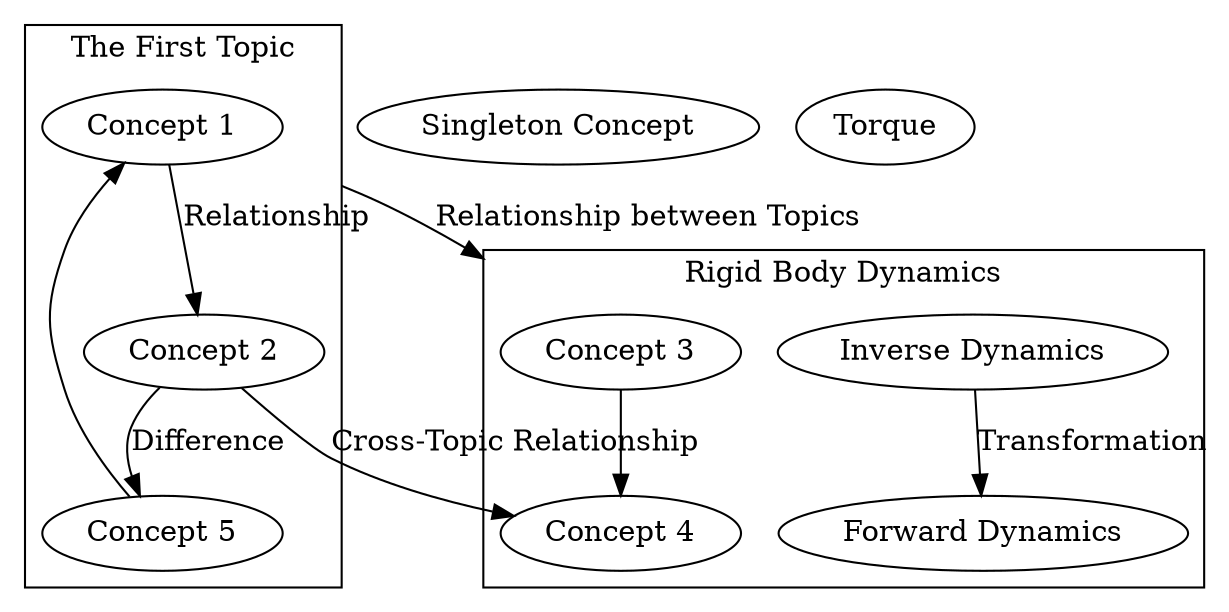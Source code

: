 digraph G{
  rankdir="TB";  // Top-down layout. Try LR for left-right layout.
  compound = true; // Allow edges between clusters.
  subgraph cluster_topic_1 {
    color = black;
    label = "The First Topic";
    href="./nodes/html/the_first_topic.html"
    // Nodes
    "Concept 1" [href="./nodes/html/concept_1.html"];
    "Concept 2" [href="./nodes/html/concept_2.html"];
    "Concept 5" [href="./nodes/html/concept_5.html"];
    // Links
    "Concept 1" -> "Concept 2" [label="Relationship",href="./links/html/relationship.html"];
    "Concept 2" -> "Concept 5" [label="Difference",href="./links/html/difference.html"];
    "Concept 5" -> "Concept 1";
  }
  subgraph cluster_rigid_body_dynamics {
    color = black;
    label = "Rigid Body Dynamics";
    href = "./nodes/html/rigid_body_dynamics.html";
    // Nodes
    "Concept 3" [href="./nodes/html/concept_3.html"];
    "Concept 4" [href="./nodes/html/concept_4.html"];
    "Forward Dynamics" [href="./nodes/html/forward_dynamics.html"]
    "Inverse Dynamics" [href="./nodes/html/inverse_dynamics.html"]
    // Links
    "Concept 3" -> "Concept 4";
    "Inverse Dynamics" -> "Forward Dynamics" [label="Transformation", href="./links/html/forward_inverse_dynamics.html"]
  }
  "Singleton Concept" [href="./nodes/html/singleton_concept.html"];
  "Torque" [href="./nodes/html/torque.html"];
  "Concept 1" -> "Concept 3" [label="Relationship between Topics", ltail="cluster_topic_1", lhead="cluster_rigid_body_dynamics", href="./links/html/relationship_between_topics.html"];
  "Concept 2" -> "Concept 4" [label="Cross-Topic Relationship", href="./links/html/cross_topic_relationship.html"];
}

